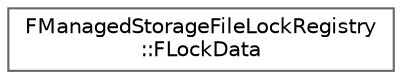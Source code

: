 digraph "Graphical Class Hierarchy"
{
 // INTERACTIVE_SVG=YES
 // LATEX_PDF_SIZE
  bgcolor="transparent";
  edge [fontname=Helvetica,fontsize=10,labelfontname=Helvetica,labelfontsize=10];
  node [fontname=Helvetica,fontsize=10,shape=box,height=0.2,width=0.4];
  rankdir="LR";
  Node0 [id="Node000000",label="FManagedStorageFileLockRegistry\l::FLockData",height=0.2,width=0.4,color="grey40", fillcolor="white", style="filled",URL="$d4/d86/structFManagedStorageFileLockRegistry_1_1FLockData.html",tooltip=" "];
}
